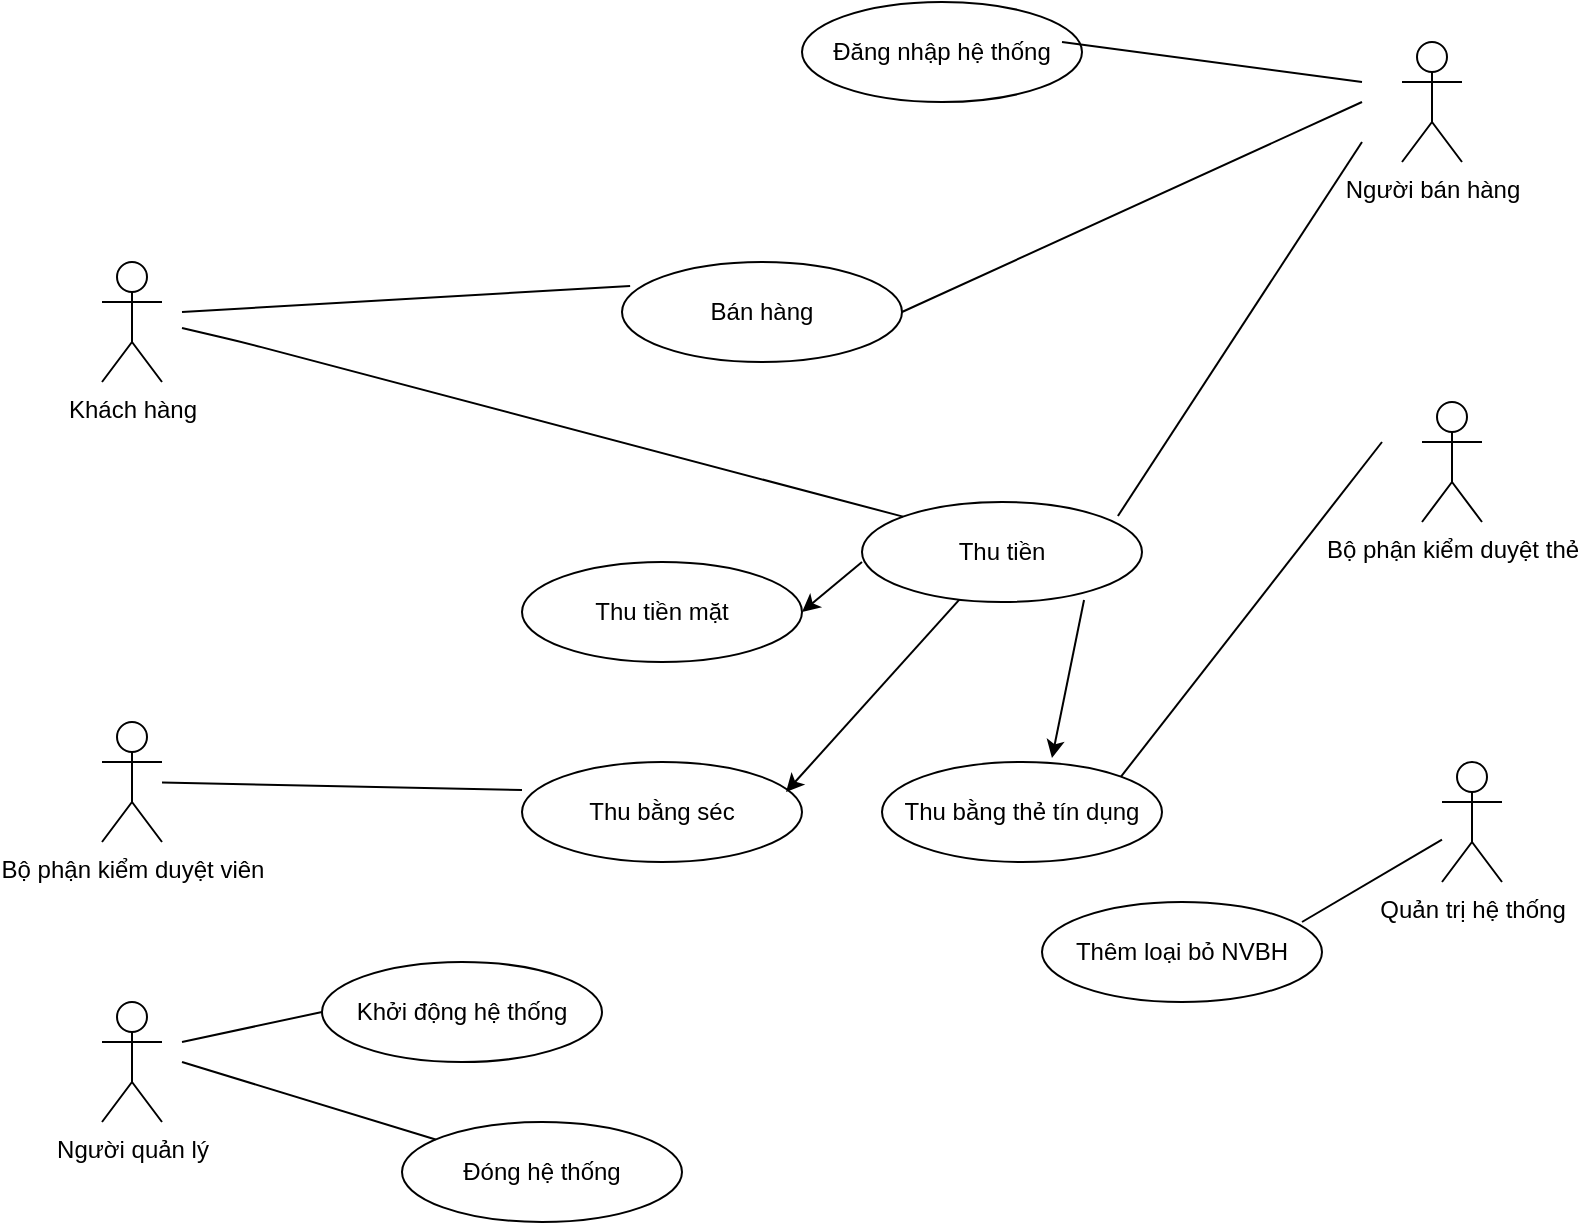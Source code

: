 <mxfile version="14.2.7" type="github">
  <diagram id="bQR0q1X-sgQOo6DSNR75" name="Page-1">
    <mxGraphModel dx="824" dy="448" grid="1" gridSize="10" guides="1" tooltips="1" connect="1" arrows="1" fold="1" page="1" pageScale="1" pageWidth="827" pageHeight="1169" math="0" shadow="0">
      <root>
        <mxCell id="0" />
        <mxCell id="1" parent="0" />
        <mxCell id="IQK1TT8n2hvUFeqov97c-1" value="Khách hàng" style="shape=umlActor;verticalLabelPosition=bottom;verticalAlign=top;html=1;outlineConnect=0;" vertex="1" parent="1">
          <mxGeometry x="50" y="250" width="30" height="60" as="geometry" />
        </mxCell>
        <mxCell id="IQK1TT8n2hvUFeqov97c-2" value="Bộ phận kiểm duyệt viên" style="shape=umlActor;verticalLabelPosition=bottom;verticalAlign=top;html=1;outlineConnect=0;" vertex="1" parent="1">
          <mxGeometry x="50" y="480" width="30" height="60" as="geometry" />
        </mxCell>
        <mxCell id="IQK1TT8n2hvUFeqov97c-3" value="Người quản lý" style="shape=umlActor;verticalLabelPosition=bottom;verticalAlign=top;html=1;outlineConnect=0;" vertex="1" parent="1">
          <mxGeometry x="50" y="620" width="30" height="60" as="geometry" />
        </mxCell>
        <mxCell id="IQK1TT8n2hvUFeqov97c-4" value="Người bán hàng" style="shape=umlActor;verticalLabelPosition=bottom;verticalAlign=top;html=1;outlineConnect=0;" vertex="1" parent="1">
          <mxGeometry x="700" y="140" width="30" height="60" as="geometry" />
        </mxCell>
        <mxCell id="IQK1TT8n2hvUFeqov97c-5" value="Bộ phận kiểm duyệt thẻ&lt;span style=&quot;color: rgba(0 , 0 , 0 , 0) ; font-family: monospace ; font-size: 0px&quot;&gt;%3CmxGraphModel%3E%3Croot%3E%3CmxCell%20id%3D%220%22%2F%3E%3CmxCell%20id%3D%221%22%20parent%3D%220%22%2F%3E%3CmxCell%20id%3D%222%22%20value%3D%22Kh%C3%A1ch%20h%C3%A0ng%22%20style%3D%22shape%3DumlActor%3BverticalLabelPosition%3Dbottom%3BverticalAlign%3Dtop%3Bhtml%3D1%3BoutlineConnect%3D0%3B%22%20vertex%3D%221%22%20parent%3D%221%22%3E%3CmxGeometry%20x%3D%2250%22%20y%3D%22470%22%20width%3D%2230%22%20height%3D%2260%22%20as%3D%22geometry%22%2F%3E%3C%2FmxCell%3E%3C%2Froot%3E%3C%2FmxGraphModel%3E&lt;/span&gt;" style="shape=umlActor;verticalLabelPosition=bottom;verticalAlign=top;html=1;outlineConnect=0;" vertex="1" parent="1">
          <mxGeometry x="710" y="320" width="30" height="60" as="geometry" />
        </mxCell>
        <mxCell id="IQK1TT8n2hvUFeqov97c-6" value="Quản trị hệ thống" style="shape=umlActor;verticalLabelPosition=bottom;verticalAlign=top;html=1;outlineConnect=0;" vertex="1" parent="1">
          <mxGeometry x="720" y="500" width="30" height="60" as="geometry" />
        </mxCell>
        <mxCell id="IQK1TT8n2hvUFeqov97c-7" value="Đăng nhập hệ thống" style="ellipse;whiteSpace=wrap;html=1;" vertex="1" parent="1">
          <mxGeometry x="400" y="120" width="140" height="50" as="geometry" />
        </mxCell>
        <mxCell id="IQK1TT8n2hvUFeqov97c-8" value="Bán hàng" style="ellipse;whiteSpace=wrap;html=1;" vertex="1" parent="1">
          <mxGeometry x="310" y="250" width="140" height="50" as="geometry" />
        </mxCell>
        <mxCell id="IQK1TT8n2hvUFeqov97c-9" value="Thu tiền" style="ellipse;whiteSpace=wrap;html=1;" vertex="1" parent="1">
          <mxGeometry x="430" y="370" width="140" height="50" as="geometry" />
        </mxCell>
        <mxCell id="IQK1TT8n2hvUFeqov97c-10" value="Thu bằng thẻ tín dụng" style="ellipse;whiteSpace=wrap;html=1;" vertex="1" parent="1">
          <mxGeometry x="440" y="500" width="140" height="50" as="geometry" />
        </mxCell>
        <mxCell id="IQK1TT8n2hvUFeqov97c-11" value="Thêm loại bỏ NVBH" style="ellipse;whiteSpace=wrap;html=1;" vertex="1" parent="1">
          <mxGeometry x="520" y="570" width="140" height="50" as="geometry" />
        </mxCell>
        <mxCell id="IQK1TT8n2hvUFeqov97c-12" value="Thu bằng séc" style="ellipse;whiteSpace=wrap;html=1;" vertex="1" parent="1">
          <mxGeometry x="260" y="500" width="140" height="50" as="geometry" />
        </mxCell>
        <mxCell id="IQK1TT8n2hvUFeqov97c-13" value="Khởi động hệ thống" style="ellipse;whiteSpace=wrap;html=1;" vertex="1" parent="1">
          <mxGeometry x="160" y="600" width="140" height="50" as="geometry" />
        </mxCell>
        <mxCell id="IQK1TT8n2hvUFeqov97c-14" value="Đóng hệ thống" style="ellipse;whiteSpace=wrap;html=1;" vertex="1" parent="1">
          <mxGeometry x="200" y="680" width="140" height="50" as="geometry" />
        </mxCell>
        <mxCell id="IQK1TT8n2hvUFeqov97c-15" value="Thu tiền mặt" style="ellipse;whiteSpace=wrap;html=1;" vertex="1" parent="1">
          <mxGeometry x="260" y="400" width="140" height="50" as="geometry" />
        </mxCell>
        <mxCell id="IQK1TT8n2hvUFeqov97c-20" value="" style="endArrow=none;html=1;entryX=0.029;entryY=0.24;entryDx=0;entryDy=0;entryPerimeter=0;" edge="1" parent="1" target="IQK1TT8n2hvUFeqov97c-8">
          <mxGeometry width="50" height="50" relative="1" as="geometry">
            <mxPoint x="90" y="275" as="sourcePoint" />
            <mxPoint x="130" y="220" as="targetPoint" />
            <Array as="points" />
          </mxGeometry>
        </mxCell>
        <mxCell id="IQK1TT8n2hvUFeqov97c-21" value="" style="endArrow=none;html=1;exitX=1;exitY=0.5;exitDx=0;exitDy=0;" edge="1" parent="1" source="IQK1TT8n2hvUFeqov97c-8">
          <mxGeometry width="50" height="50" relative="1" as="geometry">
            <mxPoint x="610" y="240" as="sourcePoint" />
            <mxPoint x="680" y="170" as="targetPoint" />
          </mxGeometry>
        </mxCell>
        <mxCell id="IQK1TT8n2hvUFeqov97c-22" value="" style="endArrow=none;html=1;" edge="1" parent="1">
          <mxGeometry width="50" height="50" relative="1" as="geometry">
            <mxPoint x="530" y="140" as="sourcePoint" />
            <mxPoint x="680" y="160" as="targetPoint" />
          </mxGeometry>
        </mxCell>
        <mxCell id="IQK1TT8n2hvUFeqov97c-23" value="" style="endArrow=none;html=1;exitX=0.914;exitY=0.14;exitDx=0;exitDy=0;exitPerimeter=0;" edge="1" parent="1" source="IQK1TT8n2hvUFeqov97c-9">
          <mxGeometry width="50" height="50" relative="1" as="geometry">
            <mxPoint x="580" y="360" as="sourcePoint" />
            <mxPoint x="680" y="190" as="targetPoint" />
          </mxGeometry>
        </mxCell>
        <mxCell id="IQK1TT8n2hvUFeqov97c-24" value="" style="endArrow=none;html=1;entryX=0;entryY=0;entryDx=0;entryDy=0;" edge="1" parent="1" target="IQK1TT8n2hvUFeqov97c-9">
          <mxGeometry width="50" height="50" relative="1" as="geometry">
            <mxPoint x="90" y="283" as="sourcePoint" />
            <mxPoint x="170" y="290" as="targetPoint" />
            <Array as="points">
              <mxPoint x="120" y="290" />
            </Array>
          </mxGeometry>
        </mxCell>
        <mxCell id="IQK1TT8n2hvUFeqov97c-25" value="" style="endArrow=classic;html=1;entryX=1;entryY=0.5;entryDx=0;entryDy=0;" edge="1" parent="1" target="IQK1TT8n2hvUFeqov97c-15">
          <mxGeometry width="50" height="50" relative="1" as="geometry">
            <mxPoint x="430" y="400" as="sourcePoint" />
            <mxPoint x="480" y="350" as="targetPoint" />
          </mxGeometry>
        </mxCell>
        <mxCell id="IQK1TT8n2hvUFeqov97c-26" value="" style="endArrow=classic;html=1;entryX=0.943;entryY=0.3;entryDx=0;entryDy=0;entryPerimeter=0;" edge="1" parent="1" source="IQK1TT8n2hvUFeqov97c-9" target="IQK1TT8n2hvUFeqov97c-12">
          <mxGeometry width="50" height="50" relative="1" as="geometry">
            <mxPoint x="440" y="410" as="sourcePoint" />
            <mxPoint x="410" y="435" as="targetPoint" />
          </mxGeometry>
        </mxCell>
        <mxCell id="IQK1TT8n2hvUFeqov97c-27" value="" style="endArrow=classic;html=1;entryX=0.607;entryY=-0.04;entryDx=0;entryDy=0;exitX=0.793;exitY=0.98;exitDx=0;exitDy=0;exitPerimeter=0;entryPerimeter=0;" edge="1" parent="1" source="IQK1TT8n2hvUFeqov97c-9" target="IQK1TT8n2hvUFeqov97c-10">
          <mxGeometry width="50" height="50" relative="1" as="geometry">
            <mxPoint x="450" y="420" as="sourcePoint" />
            <mxPoint x="420" y="445" as="targetPoint" />
            <Array as="points" />
          </mxGeometry>
        </mxCell>
        <mxCell id="IQK1TT8n2hvUFeqov97c-28" value="" style="endArrow=none;html=1;exitX=1;exitY=0;exitDx=0;exitDy=0;" edge="1" parent="1" source="IQK1TT8n2hvUFeqov97c-10">
          <mxGeometry width="50" height="50" relative="1" as="geometry">
            <mxPoint x="670" y="450" as="sourcePoint" />
            <mxPoint x="690" y="340" as="targetPoint" />
          </mxGeometry>
        </mxCell>
        <mxCell id="IQK1TT8n2hvUFeqov97c-29" value="" style="endArrow=none;html=1;" edge="1" parent="1" target="IQK1TT8n2hvUFeqov97c-6">
          <mxGeometry width="50" height="50" relative="1" as="geometry">
            <mxPoint x="650" y="580" as="sourcePoint" />
            <mxPoint x="700" y="530" as="targetPoint" />
          </mxGeometry>
        </mxCell>
        <mxCell id="IQK1TT8n2hvUFeqov97c-30" value="" style="endArrow=none;html=1;entryX=0;entryY=0.28;entryDx=0;entryDy=0;entryPerimeter=0;" edge="1" parent="1" source="IQK1TT8n2hvUFeqov97c-2" target="IQK1TT8n2hvUFeqov97c-12">
          <mxGeometry width="50" height="50" relative="1" as="geometry">
            <mxPoint x="120" y="560" as="sourcePoint" />
            <mxPoint x="170" y="510" as="targetPoint" />
          </mxGeometry>
        </mxCell>
        <mxCell id="IQK1TT8n2hvUFeqov97c-31" value="" style="endArrow=none;html=1;entryX=0;entryY=0.5;entryDx=0;entryDy=0;" edge="1" parent="1" target="IQK1TT8n2hvUFeqov97c-13">
          <mxGeometry width="50" height="50" relative="1" as="geometry">
            <mxPoint x="90" y="640" as="sourcePoint" />
            <mxPoint x="140" y="620" as="targetPoint" />
          </mxGeometry>
        </mxCell>
        <mxCell id="IQK1TT8n2hvUFeqov97c-32" value="" style="endArrow=none;html=1;" edge="1" parent="1" target="IQK1TT8n2hvUFeqov97c-14">
          <mxGeometry width="50" height="50" relative="1" as="geometry">
            <mxPoint x="90" y="650" as="sourcePoint" />
            <mxPoint x="160" y="650" as="targetPoint" />
          </mxGeometry>
        </mxCell>
      </root>
    </mxGraphModel>
  </diagram>
</mxfile>
